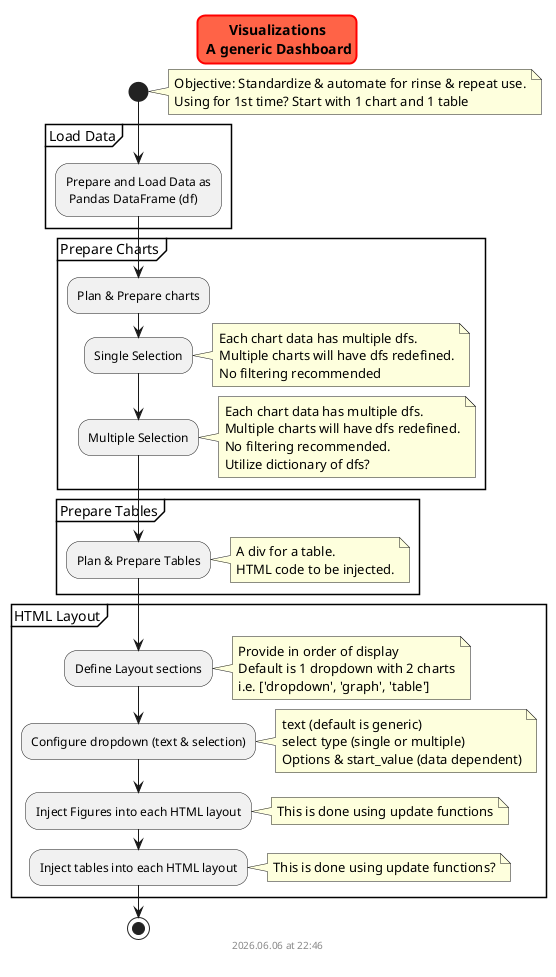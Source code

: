 @startuml visualization_architecture
skinparam titleBorderRoundCorner 15
skinparam titleBorderThickness 2
skinparam titleBorderColor red
skinparam titleBackgroundColor Tomato

title Visualizations\n A generic Dashboard

start

    note right
        Objective: Standardize & automate for rinse & repeat use.
        Using for 1st time? Start with 1 chart and 1 table
    end note

    partition "Load Data" {

        :Prepare and Load Data as 
         Pandas DataFrame (df);

    }

    partition "Prepare Charts" {
        
        :Plan & Prepare charts;

        :Single Selection;
            note right
                Each chart data has multiple dfs. 
                Multiple charts will have dfs redefined.
                No filtering recommended
            end note

        :Multiple Selection;
            note right
                Each chart data has multiple dfs.
                Multiple charts will have dfs redefined.
                No filtering recommended. 
                Utilize dictionary of dfs?
            end note

    }

    partition "Prepare Tables" {
        
        :Plan & Prepare Tables;
            note right
                A div for a table.
                HTML code to be injected.
            end note

    }



    partition "HTML Layout" {


        :Define Layout sections;
            note right
                Provide in order of display
                Default is 1 dropdown with 2 charts
                i.e. ['dropdown', 'graph', 'table']
            end note

        :Configure dropdown (text & selection);
            note right
                text (default is generic)
                select type (single or multiple)
                Options & start_value (data dependent)
            end note

        :Inject Figures into each HTML layout;
            note right
                This is done using update functions
            end note

        :Inject tables into each HTML layout;
            note right
                This is done using update functions?
            end note

    }




stop

footer
%date("yyyy.MM.dd' at 'HH:mm")
%filename()
end footer

@enduml